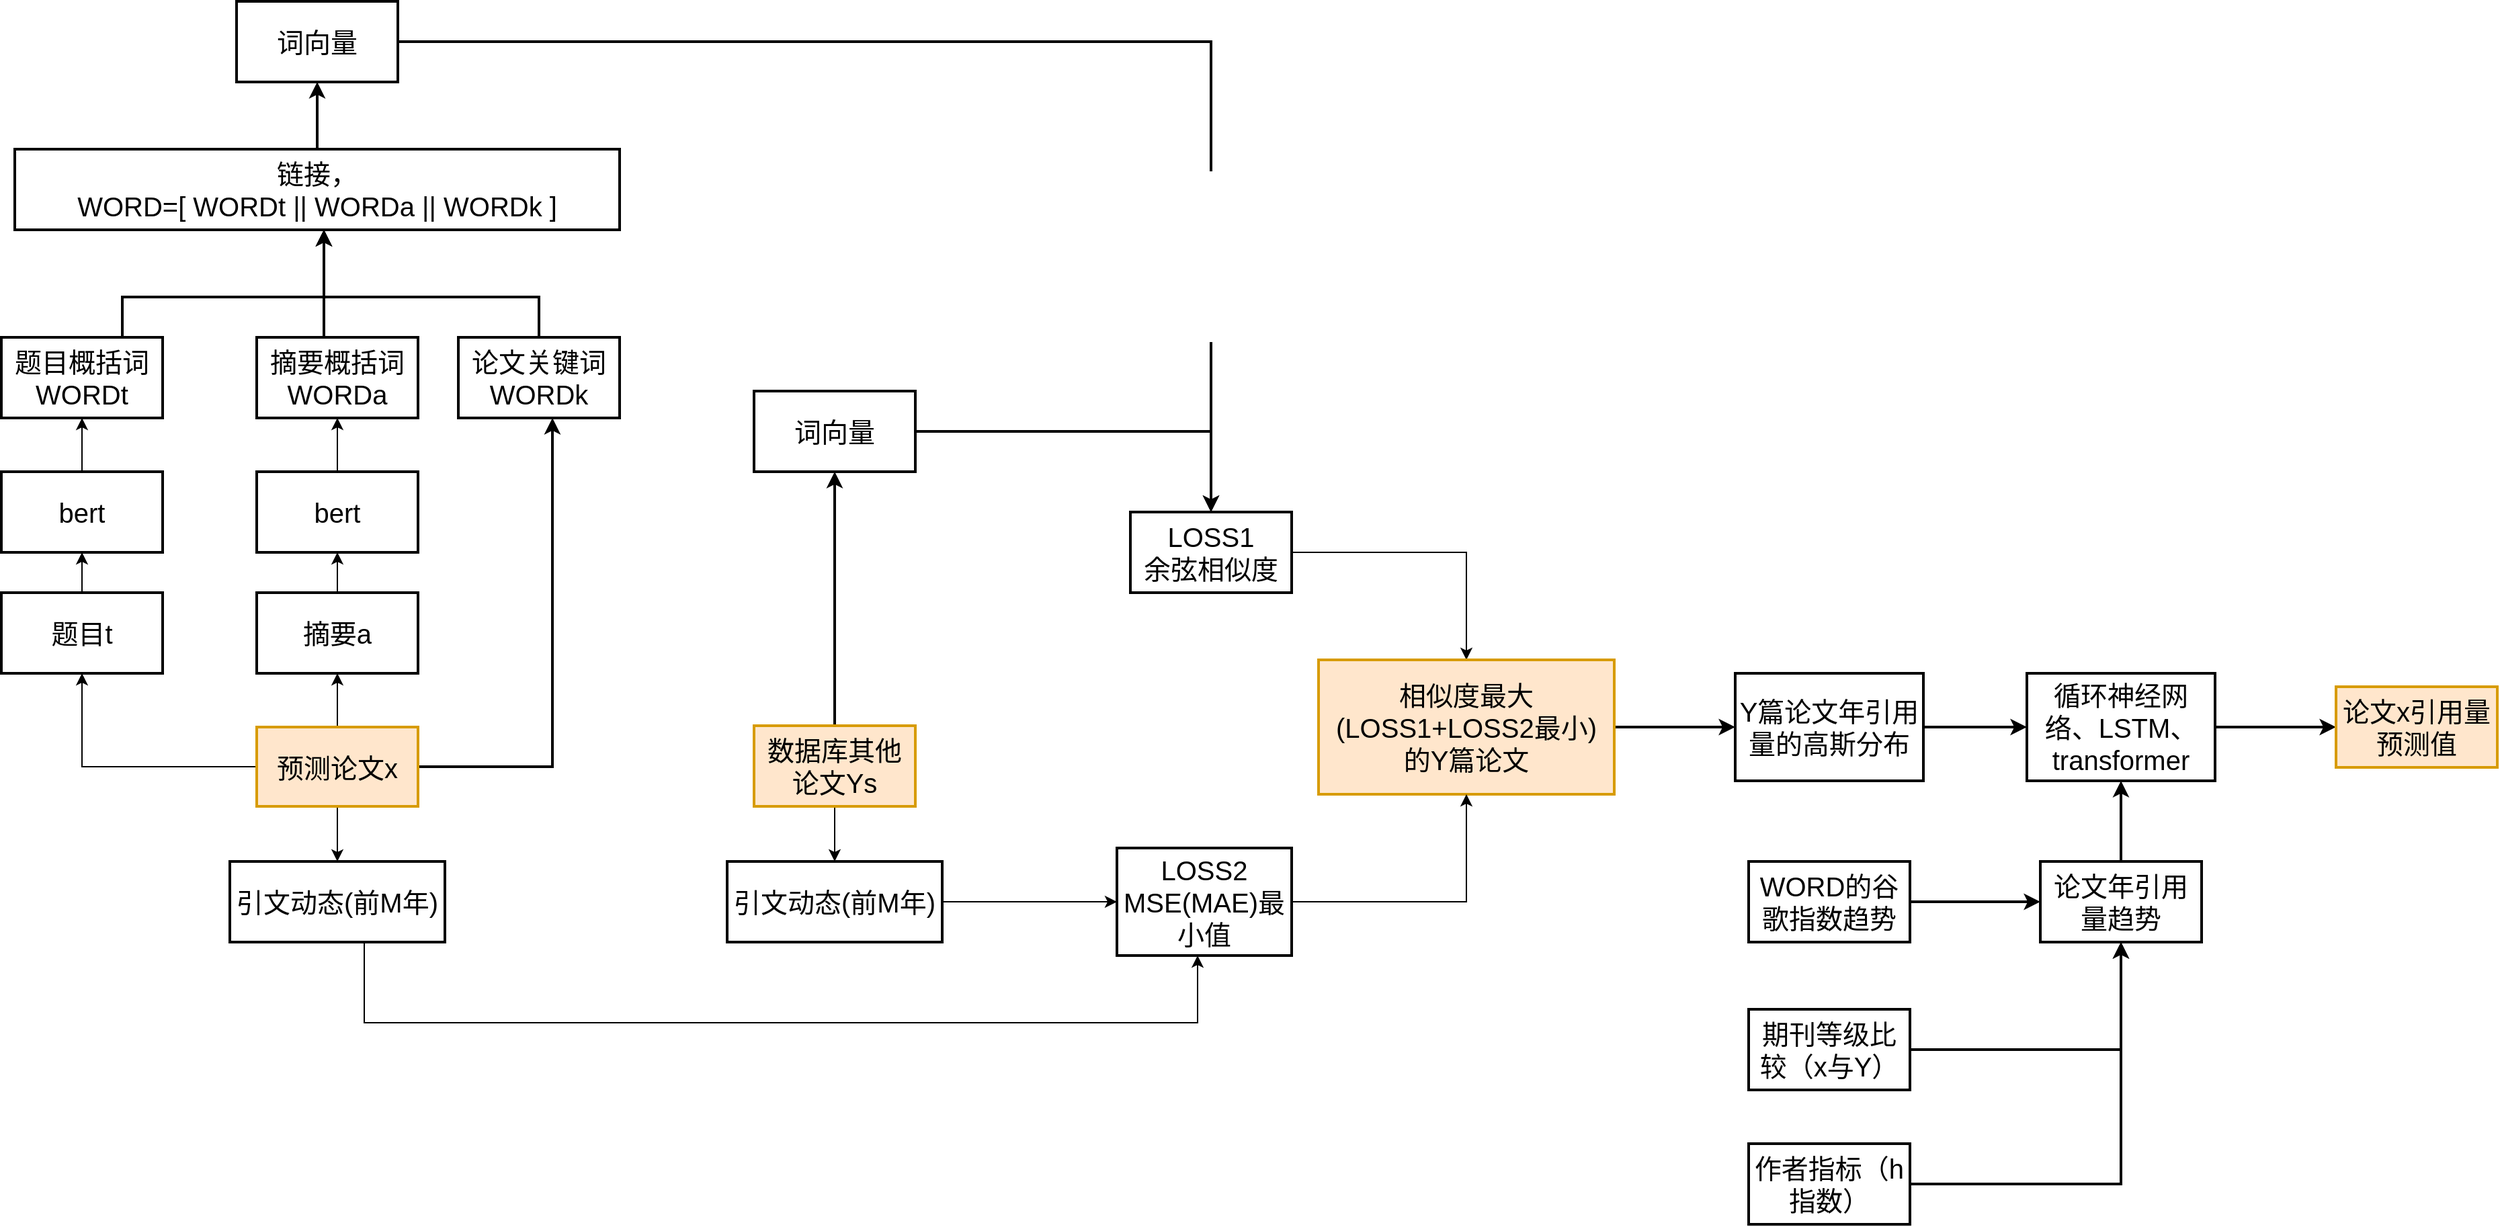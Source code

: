 <mxfile version="21.1.4" type="github">
  <diagram id="2nP863-yfjMbpoMbSyf_" name="Page-1">
    <mxGraphModel dx="2261" dy="756" grid="1" gridSize="10" guides="1" tooltips="1" connect="1" arrows="1" fold="1" page="1" pageScale="1" pageWidth="827" pageHeight="1169" math="0" shadow="0">
      <root>
        <mxCell id="0" />
        <mxCell id="1" parent="0" />
        <mxCell id="AWbH3nZRspGuY9pkRdD--9" style="edgeStyle=orthogonalEdgeStyle;rounded=0;orthogonalLoop=1;jettySize=auto;html=1;fontSize=20;strokeWidth=2;" parent="1" source="AWbH3nZRspGuY9pkRdD--1" target="AWbH3nZRspGuY9pkRdD--5" edge="1">
          <mxGeometry relative="1" as="geometry">
            <Array as="points">
              <mxPoint x="170" y="1140" />
            </Array>
          </mxGeometry>
        </mxCell>
        <mxCell id="Y9QPEFt5F8Ye7IYIUeVD-2" value="" style="edgeStyle=orthogonalEdgeStyle;rounded=0;orthogonalLoop=1;jettySize=auto;html=1;" parent="1" source="AWbH3nZRspGuY9pkRdD--1" target="Y9QPEFt5F8Ye7IYIUeVD-1" edge="1">
          <mxGeometry relative="1" as="geometry" />
        </mxCell>
        <mxCell id="U12CHEQkSrygkUooYas1-7" style="edgeStyle=orthogonalEdgeStyle;rounded=0;orthogonalLoop=1;jettySize=auto;html=1;" edge="1" parent="1" source="AWbH3nZRspGuY9pkRdD--1" target="U12CHEQkSrygkUooYas1-5">
          <mxGeometry relative="1" as="geometry" />
        </mxCell>
        <mxCell id="U12CHEQkSrygkUooYas1-8" style="edgeStyle=orthogonalEdgeStyle;rounded=0;orthogonalLoop=1;jettySize=auto;html=1;" edge="1" parent="1" source="AWbH3nZRspGuY9pkRdD--1" target="U12CHEQkSrygkUooYas1-4">
          <mxGeometry relative="1" as="geometry" />
        </mxCell>
        <mxCell id="AWbH3nZRspGuY9pkRdD--1" value="&lt;font style=&quot;font-size: 20px;&quot;&gt;预测论文x&lt;/font&gt;" style="rounded=0;whiteSpace=wrap;html=1;fontSize=20;strokeWidth=2;fillColor=#ffe6cc;strokeColor=#d79b00;" parent="1" vertex="1">
          <mxGeometry x="-50" y="1110" width="120" height="59" as="geometry" />
        </mxCell>
        <mxCell id="AWbH3nZRspGuY9pkRdD--15" value="" style="edgeStyle=orthogonalEdgeStyle;rounded=0;orthogonalLoop=1;jettySize=auto;html=1;strokeWidth=2;fontSize=20;" parent="1" source="AWbH3nZRspGuY9pkRdD--2" target="AWbH3nZRspGuY9pkRdD--14" edge="1">
          <mxGeometry relative="1" as="geometry">
            <Array as="points">
              <mxPoint x="-150" y="790" />
              <mxPoint y="790" />
            </Array>
          </mxGeometry>
        </mxCell>
        <mxCell id="AWbH3nZRspGuY9pkRdD--2" value="题目概括词&lt;br style=&quot;font-size: 20px;&quot;&gt;WORDt" style="whiteSpace=wrap;html=1;rounded=0;fontSize=20;strokeWidth=2;" parent="1" vertex="1">
          <mxGeometry x="-240" y="820" width="120" height="60" as="geometry" />
        </mxCell>
        <mxCell id="AWbH3nZRspGuY9pkRdD--16" style="edgeStyle=orthogonalEdgeStyle;rounded=0;orthogonalLoop=1;jettySize=auto;html=1;strokeWidth=2;fontSize=20;" parent="1" source="AWbH3nZRspGuY9pkRdD--4" target="AWbH3nZRspGuY9pkRdD--14" edge="1">
          <mxGeometry relative="1" as="geometry">
            <Array as="points">
              <mxPoint y="810" />
              <mxPoint y="810" />
            </Array>
          </mxGeometry>
        </mxCell>
        <mxCell id="AWbH3nZRspGuY9pkRdD--4" value="摘要概括词&lt;br&gt;WORDa" style="whiteSpace=wrap;html=1;rounded=0;fontSize=20;strokeWidth=2;" parent="1" vertex="1">
          <mxGeometry x="-50" y="820" width="120" height="60" as="geometry" />
        </mxCell>
        <mxCell id="AWbH3nZRspGuY9pkRdD--17" style="edgeStyle=orthogonalEdgeStyle;rounded=0;orthogonalLoop=1;jettySize=auto;html=1;strokeWidth=2;fontSize=20;" parent="1" source="AWbH3nZRspGuY9pkRdD--5" target="AWbH3nZRspGuY9pkRdD--14" edge="1">
          <mxGeometry relative="1" as="geometry">
            <Array as="points">
              <mxPoint x="160" y="790" />
              <mxPoint y="790" />
            </Array>
          </mxGeometry>
        </mxCell>
        <mxCell id="AWbH3nZRspGuY9pkRdD--5" value="论文关键词&lt;br&gt;WORDk" style="whiteSpace=wrap;html=1;rounded=0;fontSize=20;strokeWidth=2;" parent="1" vertex="1">
          <mxGeometry x="100" y="820" width="120" height="60" as="geometry" />
        </mxCell>
        <mxCell id="AWbH3nZRspGuY9pkRdD--19" value="" style="edgeStyle=orthogonalEdgeStyle;rounded=0;orthogonalLoop=1;jettySize=auto;html=1;strokeWidth=2;fontSize=20;" parent="1" source="AWbH3nZRspGuY9pkRdD--14" target="AWbH3nZRspGuY9pkRdD--20" edge="1">
          <mxGeometry relative="1" as="geometry">
            <Array as="points" />
            <mxPoint y="640" as="targetPoint" />
          </mxGeometry>
        </mxCell>
        <mxCell id="AWbH3nZRspGuY9pkRdD--14" value="链接，&lt;br&gt;WORD=[ WORDt || WORDa || WORDk ]" style="whiteSpace=wrap;html=1;fontSize=20;rounded=0;strokeWidth=2;" parent="1" vertex="1">
          <mxGeometry x="-230" y="680" width="450" height="60" as="geometry" />
        </mxCell>
        <mxCell id="AWbH3nZRspGuY9pkRdD--26" value="" style="edgeStyle=orthogonalEdgeStyle;rounded=0;orthogonalLoop=1;jettySize=auto;html=1;strokeWidth=2;fontSize=20;" parent="1" source="AWbH3nZRspGuY9pkRdD--20" target="AWbH3nZRspGuY9pkRdD--25" edge="1">
          <mxGeometry relative="1" as="geometry" />
        </mxCell>
        <mxCell id="AWbH3nZRspGuY9pkRdD--20" value="词向量" style="whiteSpace=wrap;html=1;fontSize=20;rounded=0;strokeWidth=2;" parent="1" vertex="1">
          <mxGeometry x="-65" y="570" width="120" height="60" as="geometry" />
        </mxCell>
        <mxCell id="AWbH3nZRspGuY9pkRdD--24" value="" style="edgeStyle=orthogonalEdgeStyle;rounded=0;orthogonalLoop=1;jettySize=auto;html=1;strokeWidth=2;fontSize=20;" parent="1" source="AWbH3nZRspGuY9pkRdD--22" target="AWbH3nZRspGuY9pkRdD--23" edge="1">
          <mxGeometry relative="1" as="geometry" />
        </mxCell>
        <mxCell id="Y9QPEFt5F8Ye7IYIUeVD-7" style="edgeStyle=orthogonalEdgeStyle;rounded=0;orthogonalLoop=1;jettySize=auto;html=1;" parent="1" source="AWbH3nZRspGuY9pkRdD--22" target="Y9QPEFt5F8Ye7IYIUeVD-6" edge="1">
          <mxGeometry relative="1" as="geometry" />
        </mxCell>
        <mxCell id="AWbH3nZRspGuY9pkRdD--22" value="数据库其他论文Ys" style="rounded=0;whiteSpace=wrap;html=1;strokeWidth=2;fontSize=20;fillColor=#ffe6cc;strokeColor=#d79b00;" parent="1" vertex="1">
          <mxGeometry x="320" y="1109" width="120" height="60" as="geometry" />
        </mxCell>
        <mxCell id="AWbH3nZRspGuY9pkRdD--27" style="edgeStyle=orthogonalEdgeStyle;rounded=0;orthogonalLoop=1;jettySize=auto;html=1;strokeWidth=2;fontSize=20;" parent="1" source="AWbH3nZRspGuY9pkRdD--23" target="AWbH3nZRspGuY9pkRdD--25" edge="1">
          <mxGeometry relative="1" as="geometry">
            <Array as="points">
              <mxPoint x="660" y="890" />
            </Array>
          </mxGeometry>
        </mxCell>
        <mxCell id="AWbH3nZRspGuY9pkRdD--23" value="词向量" style="rounded=0;whiteSpace=wrap;html=1;strokeWidth=2;fontSize=20;" parent="1" vertex="1">
          <mxGeometry x="320" y="860" width="120" height="60" as="geometry" />
        </mxCell>
        <mxCell id="Y9QPEFt5F8Ye7IYIUeVD-11" style="edgeStyle=orthogonalEdgeStyle;rounded=0;orthogonalLoop=1;jettySize=auto;html=1;" parent="1" source="AWbH3nZRspGuY9pkRdD--25" target="AWbH3nZRspGuY9pkRdD--28" edge="1">
          <mxGeometry relative="1" as="geometry" />
        </mxCell>
        <mxCell id="AWbH3nZRspGuY9pkRdD--25" value="LOSS1&lt;br&gt;余弦相似度" style="whiteSpace=wrap;html=1;fontSize=20;rounded=0;strokeWidth=2;" parent="1" vertex="1">
          <mxGeometry x="600" y="950" width="120" height="60" as="geometry" />
        </mxCell>
        <mxCell id="AWbH3nZRspGuY9pkRdD--32" value="" style="edgeStyle=orthogonalEdgeStyle;rounded=0;orthogonalLoop=1;jettySize=auto;html=1;strokeWidth=2;fontSize=20;" parent="1" source="AWbH3nZRspGuY9pkRdD--28" target="AWbH3nZRspGuY9pkRdD--31" edge="1">
          <mxGeometry relative="1" as="geometry" />
        </mxCell>
        <mxCell id="AWbH3nZRspGuY9pkRdD--28" value="相似度最大(LOSS1+LOSS2最小)&lt;br&gt;的Y篇论文" style="whiteSpace=wrap;html=1;fontSize=20;rounded=0;strokeWidth=2;fillColor=#ffe6cc;strokeColor=#d79b00;" parent="1" vertex="1">
          <mxGeometry x="740" y="1060" width="220" height="100" as="geometry" />
        </mxCell>
        <mxCell id="AWbH3nZRspGuY9pkRdD--44" value="" style="edgeStyle=orthogonalEdgeStyle;rounded=0;orthogonalLoop=1;jettySize=auto;html=1;strokeWidth=2;fontSize=20;" parent="1" source="AWbH3nZRspGuY9pkRdD--31" target="AWbH3nZRspGuY9pkRdD--43" edge="1">
          <mxGeometry relative="1" as="geometry" />
        </mxCell>
        <mxCell id="AWbH3nZRspGuY9pkRdD--31" value="Y篇论文年引用量的高斯分布" style="whiteSpace=wrap;html=1;fontSize=20;rounded=0;strokeWidth=2;" parent="1" vertex="1">
          <mxGeometry x="1050" y="1070" width="140" height="80" as="geometry" />
        </mxCell>
        <mxCell id="AWbH3nZRspGuY9pkRdD--45" style="edgeStyle=orthogonalEdgeStyle;rounded=0;orthogonalLoop=1;jettySize=auto;html=1;strokeWidth=2;fontSize=20;" parent="1" source="AWbH3nZRspGuY9pkRdD--35" target="AWbH3nZRspGuY9pkRdD--43" edge="1">
          <mxGeometry relative="1" as="geometry" />
        </mxCell>
        <mxCell id="AWbH3nZRspGuY9pkRdD--35" value="论文年引用量趋势" style="whiteSpace=wrap;html=1;fontSize=20;rounded=0;strokeWidth=2;" parent="1" vertex="1">
          <mxGeometry x="1277" y="1210" width="120" height="60" as="geometry" />
        </mxCell>
        <mxCell id="AWbH3nZRspGuY9pkRdD--38" style="edgeStyle=orthogonalEdgeStyle;rounded=0;orthogonalLoop=1;jettySize=auto;html=1;strokeWidth=2;fontSize=20;" parent="1" source="AWbH3nZRspGuY9pkRdD--37" target="AWbH3nZRspGuY9pkRdD--35" edge="1">
          <mxGeometry relative="1" as="geometry" />
        </mxCell>
        <mxCell id="AWbH3nZRspGuY9pkRdD--37" value="WORD的谷歌指数趋势" style="rounded=0;whiteSpace=wrap;html=1;strokeWidth=2;fontSize=20;" parent="1" vertex="1">
          <mxGeometry x="1060" y="1210" width="120" height="60" as="geometry" />
        </mxCell>
        <mxCell id="AWbH3nZRspGuY9pkRdD--41" style="edgeStyle=orthogonalEdgeStyle;rounded=0;orthogonalLoop=1;jettySize=auto;html=1;strokeWidth=2;fontSize=20;" parent="1" source="AWbH3nZRspGuY9pkRdD--39" target="AWbH3nZRspGuY9pkRdD--35" edge="1">
          <mxGeometry relative="1" as="geometry" />
        </mxCell>
        <mxCell id="AWbH3nZRspGuY9pkRdD--39" value="期刊等级比较（x与Y）" style="rounded=0;whiteSpace=wrap;html=1;strokeWidth=2;fontSize=20;" parent="1" vertex="1">
          <mxGeometry x="1060" y="1320" width="120" height="60" as="geometry" />
        </mxCell>
        <mxCell id="AWbH3nZRspGuY9pkRdD--42" style="edgeStyle=orthogonalEdgeStyle;rounded=0;orthogonalLoop=1;jettySize=auto;html=1;entryX=0.5;entryY=1;entryDx=0;entryDy=0;strokeWidth=2;fontSize=20;" parent="1" source="AWbH3nZRspGuY9pkRdD--40" target="AWbH3nZRspGuY9pkRdD--35" edge="1">
          <mxGeometry relative="1" as="geometry" />
        </mxCell>
        <mxCell id="AWbH3nZRspGuY9pkRdD--40" value="作者指标（h指数）" style="rounded=0;whiteSpace=wrap;html=1;strokeWidth=2;fontSize=20;" parent="1" vertex="1">
          <mxGeometry x="1060" y="1420" width="120" height="60" as="geometry" />
        </mxCell>
        <mxCell id="AWbH3nZRspGuY9pkRdD--47" value="" style="edgeStyle=orthogonalEdgeStyle;rounded=0;orthogonalLoop=1;jettySize=auto;html=1;strokeWidth=2;fontSize=20;" parent="1" source="AWbH3nZRspGuY9pkRdD--43" target="AWbH3nZRspGuY9pkRdD--46" edge="1">
          <mxGeometry relative="1" as="geometry" />
        </mxCell>
        <mxCell id="AWbH3nZRspGuY9pkRdD--43" value="循环神经网络、LSTM、transformer" style="whiteSpace=wrap;html=1;fontSize=20;rounded=0;strokeWidth=2;" parent="1" vertex="1">
          <mxGeometry x="1267" y="1070" width="140" height="80" as="geometry" />
        </mxCell>
        <mxCell id="AWbH3nZRspGuY9pkRdD--46" value="论文x引用量预测值" style="whiteSpace=wrap;html=1;fontSize=20;rounded=0;strokeWidth=2;fillColor=#ffe6cc;strokeColor=#d79b00;" parent="1" vertex="1">
          <mxGeometry x="1497" y="1080" width="120" height="60" as="geometry" />
        </mxCell>
        <mxCell id="Y9QPEFt5F8Ye7IYIUeVD-9" value="" style="edgeStyle=orthogonalEdgeStyle;rounded=0;orthogonalLoop=1;jettySize=auto;html=1;" parent="1" source="Y9QPEFt5F8Ye7IYIUeVD-1" target="Y9QPEFt5F8Ye7IYIUeVD-8" edge="1">
          <mxGeometry relative="1" as="geometry">
            <Array as="points">
              <mxPoint x="30" y="1330" />
              <mxPoint x="650" y="1330" />
            </Array>
          </mxGeometry>
        </mxCell>
        <mxCell id="Y9QPEFt5F8Ye7IYIUeVD-1" value="引文动态(前M年)" style="whiteSpace=wrap;html=1;fontSize=20;rounded=0;strokeWidth=2;" parent="1" vertex="1">
          <mxGeometry x="-70" y="1210" width="160" height="60" as="geometry" />
        </mxCell>
        <mxCell id="Y9QPEFt5F8Ye7IYIUeVD-10" style="edgeStyle=orthogonalEdgeStyle;rounded=0;orthogonalLoop=1;jettySize=auto;html=1;" parent="1" source="Y9QPEFt5F8Ye7IYIUeVD-6" target="Y9QPEFt5F8Ye7IYIUeVD-8" edge="1">
          <mxGeometry relative="1" as="geometry" />
        </mxCell>
        <mxCell id="Y9QPEFt5F8Ye7IYIUeVD-6" value="引文动态(前M年)" style="whiteSpace=wrap;html=1;fontSize=20;rounded=0;strokeWidth=2;" parent="1" vertex="1">
          <mxGeometry x="300" y="1210" width="160" height="60" as="geometry" />
        </mxCell>
        <mxCell id="Y9QPEFt5F8Ye7IYIUeVD-12" style="edgeStyle=orthogonalEdgeStyle;rounded=0;orthogonalLoop=1;jettySize=auto;html=1;" parent="1" source="Y9QPEFt5F8Ye7IYIUeVD-8" target="AWbH3nZRspGuY9pkRdD--28" edge="1">
          <mxGeometry relative="1" as="geometry" />
        </mxCell>
        <mxCell id="Y9QPEFt5F8Ye7IYIUeVD-8" value="LOSS2&lt;br&gt;MSE(MAE)最小值" style="whiteSpace=wrap;html=1;fontSize=20;rounded=0;strokeWidth=2;" parent="1" vertex="1">
          <mxGeometry x="590" y="1200" width="130" height="80" as="geometry" />
        </mxCell>
        <mxCell id="U12CHEQkSrygkUooYas1-10" value="" style="edgeStyle=orthogonalEdgeStyle;rounded=0;orthogonalLoop=1;jettySize=auto;html=1;" edge="1" parent="1" source="U12CHEQkSrygkUooYas1-3" target="AWbH3nZRspGuY9pkRdD--2">
          <mxGeometry relative="1" as="geometry" />
        </mxCell>
        <mxCell id="U12CHEQkSrygkUooYas1-3" value="&lt;font style=&quot;font-size: 20px;&quot;&gt;bert&lt;/font&gt;" style="rounded=0;whiteSpace=wrap;html=1;fontSize=20;strokeWidth=2;" vertex="1" parent="1">
          <mxGeometry x="-240" y="920" width="120" height="60" as="geometry" />
        </mxCell>
        <mxCell id="U12CHEQkSrygkUooYas1-9" style="edgeStyle=orthogonalEdgeStyle;rounded=0;orthogonalLoop=1;jettySize=auto;html=1;" edge="1" parent="1" source="U12CHEQkSrygkUooYas1-4" target="U12CHEQkSrygkUooYas1-3">
          <mxGeometry relative="1" as="geometry" />
        </mxCell>
        <mxCell id="U12CHEQkSrygkUooYas1-4" value="&lt;font style=&quot;font-size: 20px;&quot;&gt;题目t&lt;/font&gt;" style="rounded=0;whiteSpace=wrap;html=1;fontSize=20;strokeWidth=2;" vertex="1" parent="1">
          <mxGeometry x="-240" y="1010" width="120" height="60" as="geometry" />
        </mxCell>
        <mxCell id="U12CHEQkSrygkUooYas1-12" style="edgeStyle=orthogonalEdgeStyle;rounded=0;orthogonalLoop=1;jettySize=auto;html=1;" edge="1" parent="1" source="U12CHEQkSrygkUooYas1-5" target="U12CHEQkSrygkUooYas1-11">
          <mxGeometry relative="1" as="geometry" />
        </mxCell>
        <mxCell id="U12CHEQkSrygkUooYas1-5" value="&lt;font style=&quot;font-size: 20px;&quot;&gt;摘要a&lt;/font&gt;" style="rounded=0;whiteSpace=wrap;html=1;fontSize=20;strokeWidth=2;" vertex="1" parent="1">
          <mxGeometry x="-50" y="1010" width="120" height="60" as="geometry" />
        </mxCell>
        <mxCell id="U12CHEQkSrygkUooYas1-13" style="edgeStyle=orthogonalEdgeStyle;rounded=0;orthogonalLoop=1;jettySize=auto;html=1;" edge="1" parent="1" source="U12CHEQkSrygkUooYas1-11" target="AWbH3nZRspGuY9pkRdD--4">
          <mxGeometry relative="1" as="geometry" />
        </mxCell>
        <mxCell id="U12CHEQkSrygkUooYas1-11" value="&lt;font style=&quot;font-size: 20px;&quot;&gt;bert&lt;/font&gt;" style="rounded=0;whiteSpace=wrap;html=1;fontSize=20;strokeWidth=2;" vertex="1" parent="1">
          <mxGeometry x="-50" y="920" width="120" height="60" as="geometry" />
        </mxCell>
      </root>
    </mxGraphModel>
  </diagram>
</mxfile>
